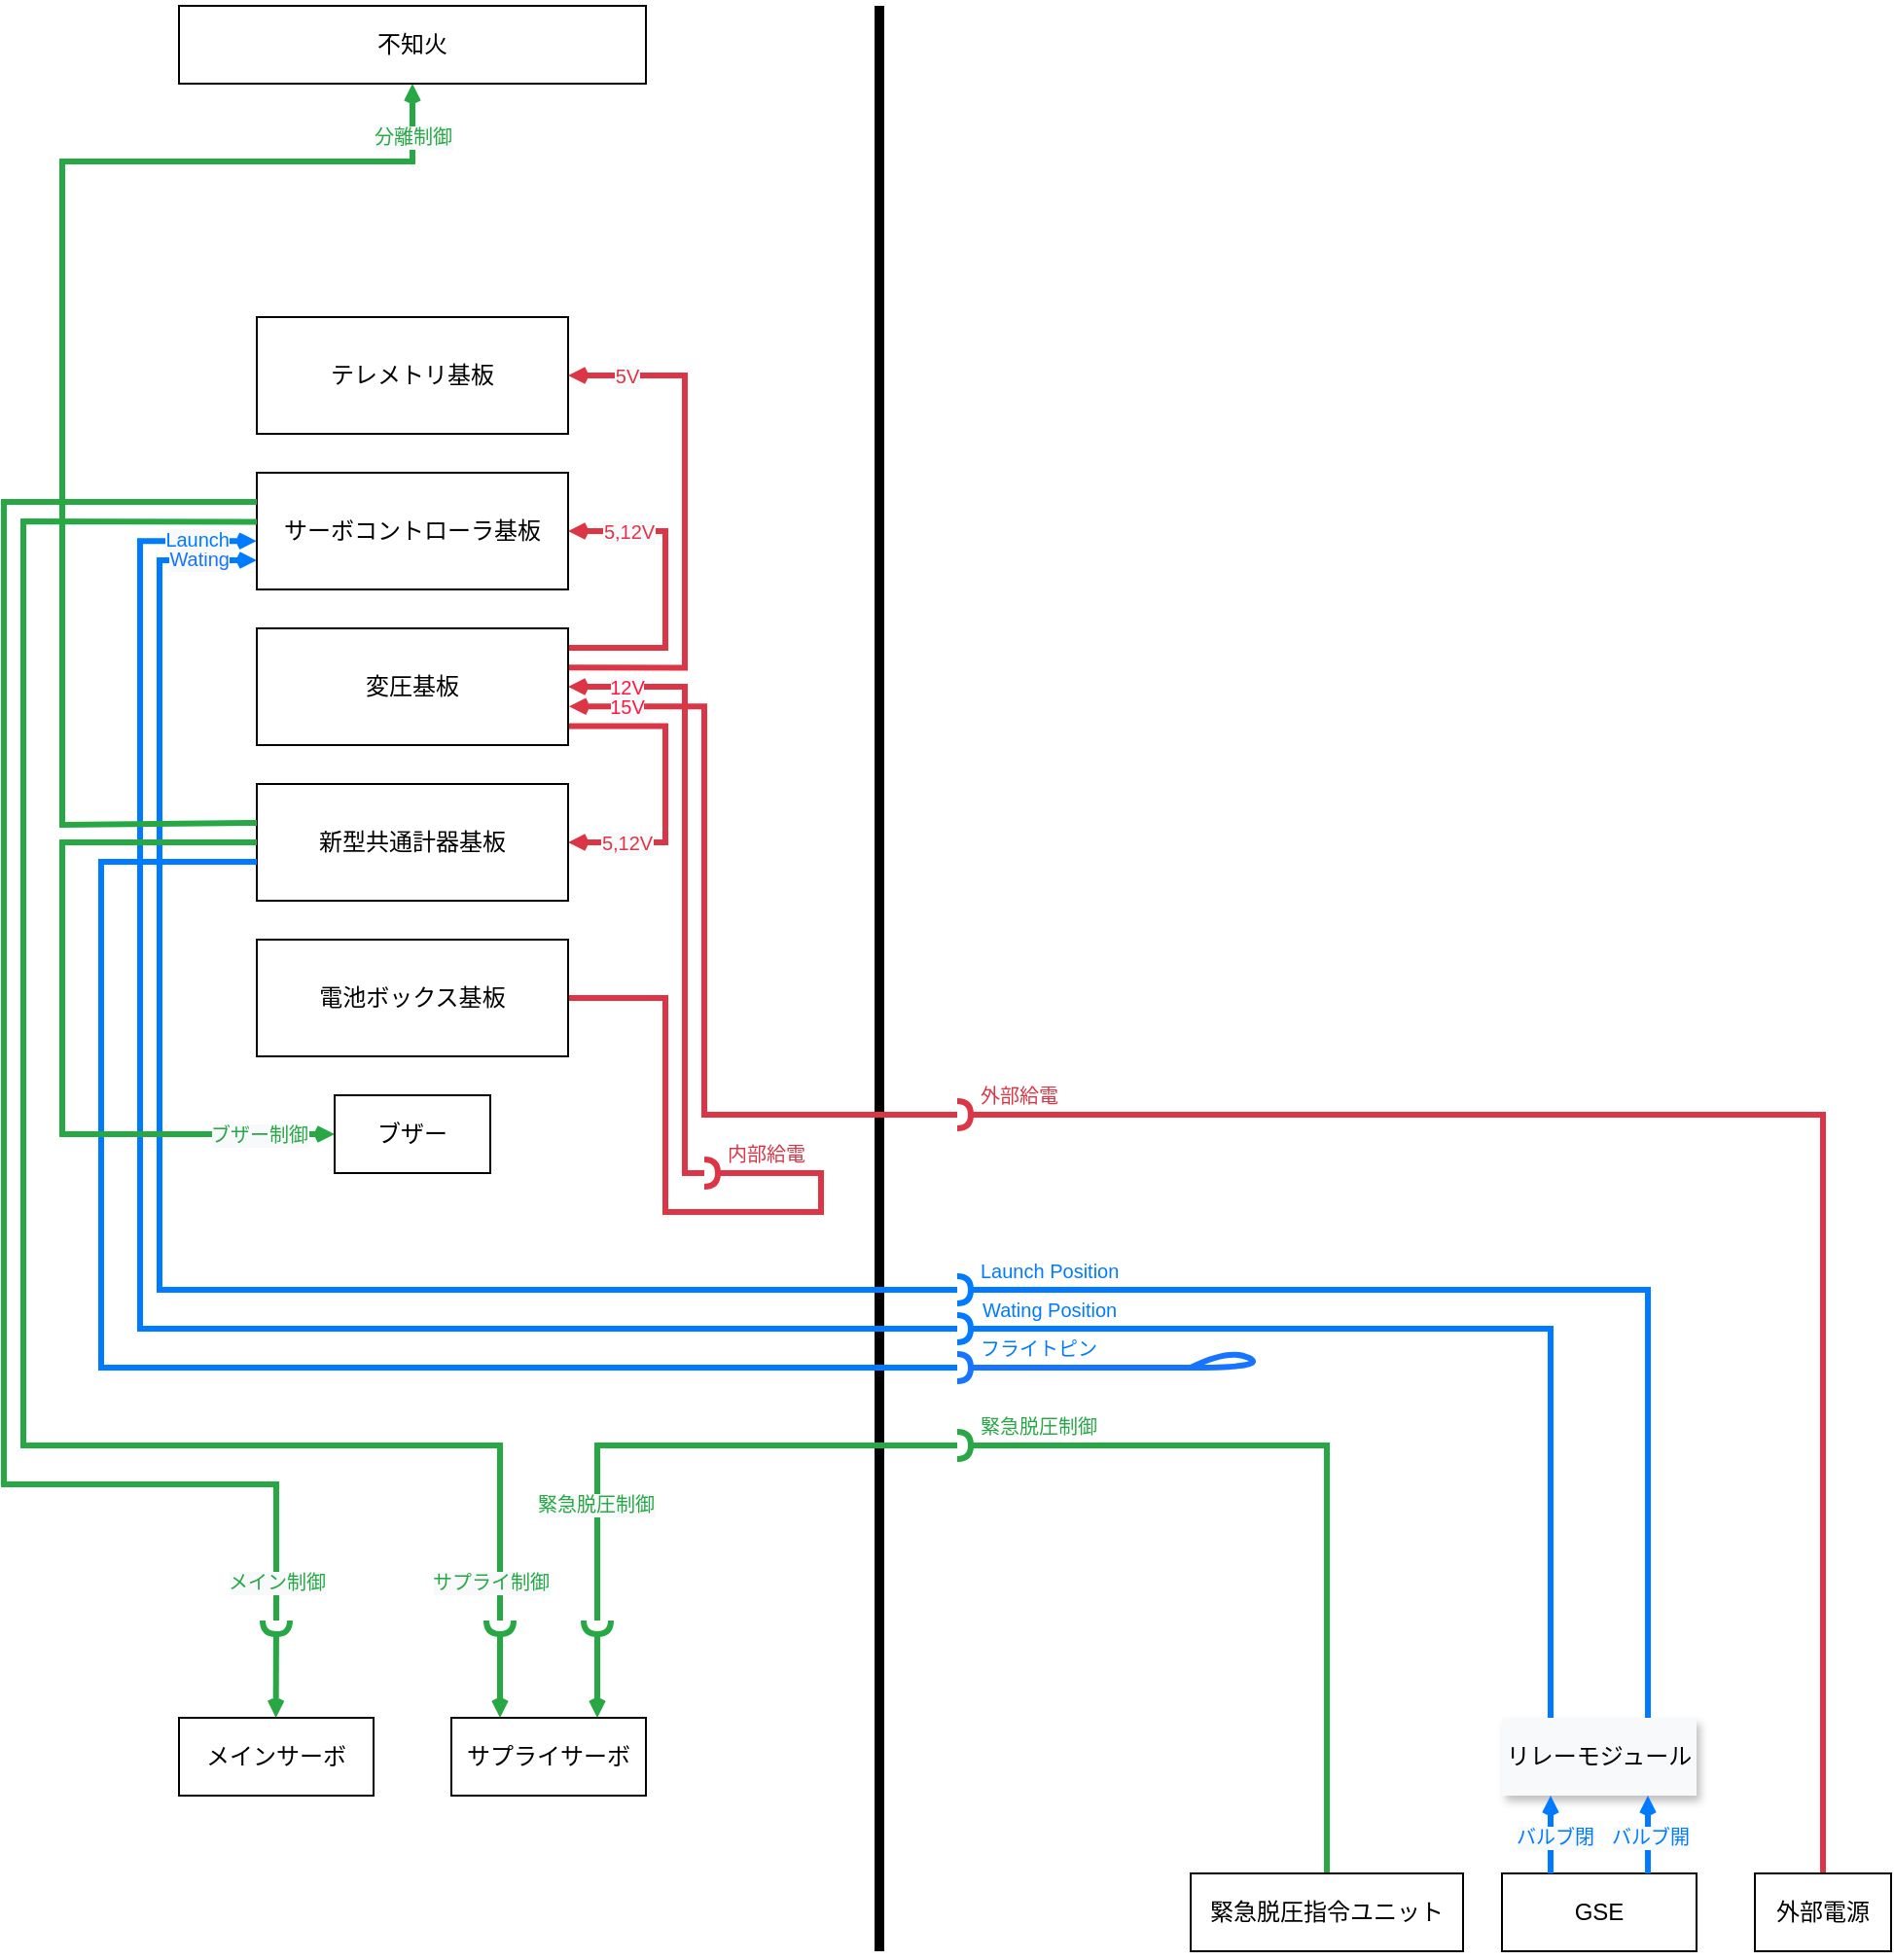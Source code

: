 <mxfile version="20.8.10" type="device"><diagram name="ページ1" id="RDKd6F3h3SmliLMJjihW"><mxGraphModel dx="1408" dy="1649" grid="1" gridSize="10" guides="1" tooltips="1" connect="1" arrows="1" fold="1" page="1" pageScale="1" pageWidth="1169" pageHeight="827" background="#FFFFFF" math="0" shadow="0"><root><mxCell id="0"/><mxCell id="1" parent="0"/><mxCell id="mbNNruc0HYY2q454crbm-18" value="" style="endArrow=none;html=1;rounded=0;labelBackgroundColor=none;strokeWidth=5;fontSize=12;fontColor=#FF1744;strokeColor=#000000;" parent="1" edge="1"><mxGeometry width="50" height="50" relative="1" as="geometry"><mxPoint x="560" y="880" as="sourcePoint"/><mxPoint x="560" y="-120" as="targetPoint"/></mxGeometry></mxCell><mxCell id="mbNNruc0HYY2q454crbm-1" value="テレメトリ基板" style="rounded=0;whiteSpace=wrap;html=1;fontSize=12;strokeColor=default;fillColor=#FFFFFF;fontColor=default;labelBackgroundColor=none;shadow=0;glass=0;" parent="1" vertex="1"><mxGeometry x="240" y="40" width="160" height="60" as="geometry"/></mxCell><mxCell id="mbNNruc0HYY2q454crbm-22" style="edgeStyle=orthogonalEdgeStyle;rounded=0;orthogonalLoop=1;jettySize=auto;html=1;exitX=0;exitY=0.75;exitDx=0;exitDy=0;labelBackgroundColor=none;strokeColor=#007bff;strokeWidth=3;fontSize=10;fontColor=#272727;startArrow=open;startFill=0;endArrow=none;endFill=0;jumpSize=6;startSize=3;" parent="1" source="mbNNruc0HYY2q454crbm-2" edge="1"><mxGeometry relative="1" as="geometry"><mxPoint x="600" y="540" as="targetPoint"/><Array as="points"><mxPoint x="190" y="165"/><mxPoint x="190" y="540"/></Array></mxGeometry></mxCell><mxCell id="mbNNruc0HYY2q454crbm-29" value="Wating" style="edgeLabel;html=1;align=right;verticalAlign=middle;resizable=0;points=[];fontSize=10;fontColor=#1774FF;labelBackgroundColor=#F8F9FA;" parent="mbNNruc0HYY2q454crbm-22" vertex="1" connectable="0"><mxGeometry x="-0.93" y="-1" relative="1" as="geometry"><mxPoint x="15" as="offset"/></mxGeometry></mxCell><mxCell id="mbNNruc0HYY2q454crbm-2" value="サーボコントローラ基板" style="rounded=0;whiteSpace=wrap;html=1;fontSize=12;fontColor=default;strokeColor=default;fillColor=#FFFFFF;labelBackgroundColor=none;shadow=0;glass=0;" parent="1" vertex="1"><mxGeometry x="240" y="120" width="160" height="60" as="geometry"/></mxCell><mxCell id="mbNNruc0HYY2q454crbm-6" style="edgeStyle=orthogonalEdgeStyle;rounded=0;orthogonalLoop=1;jettySize=auto;html=1;exitX=0.998;exitY=0.837;exitDx=0;exitDy=0;entryX=1;entryY=0.5;entryDx=0;entryDy=0;fontSize=12;fillColor=#f8cecc;strokeColor=#dc3545;strokeWidth=3;exitPerimeter=0;endArrow=open;endFill=0;startSize=6;endSize=3;" parent="1" source="mbNNruc0HYY2q454crbm-3" target="mbNNruc0HYY2q454crbm-4" edge="1"><mxGeometry relative="1" as="geometry"><Array as="points"><mxPoint x="450" y="250"/><mxPoint x="450" y="310"/></Array></mxGeometry></mxCell><mxCell id="mbNNruc0HYY2q454crbm-7" value="5,12V" style="edgeLabel;html=1;align=center;verticalAlign=middle;resizable=0;points=[];fontSize=10;labelBackgroundColor=#F8F9FA;fontColor=#dc3545;" parent="mbNNruc0HYY2q454crbm-6" vertex="1" connectable="0"><mxGeometry x="0.665" relative="1" as="geometry"><mxPoint x="3" as="offset"/></mxGeometry></mxCell><mxCell id="mbNNruc0HYY2q454crbm-9" style="edgeStyle=orthogonalEdgeStyle;rounded=0;orthogonalLoop=1;jettySize=auto;html=1;exitX=0.998;exitY=0.167;exitDx=0;exitDy=0;entryX=1;entryY=0.5;entryDx=0;entryDy=0;strokeColor=#dc3545;strokeWidth=3;fontSize=12;fontColor=#FFFFFF;exitPerimeter=0;endArrow=open;endFill=0;endSize=3;" parent="1" source="mbNNruc0HYY2q454crbm-3" target="mbNNruc0HYY2q454crbm-2" edge="1"><mxGeometry relative="1" as="geometry"><Array as="points"><mxPoint x="450" y="210"/><mxPoint x="450" y="150"/></Array></mxGeometry></mxCell><mxCell id="mbNNruc0HYY2q454crbm-10" value="5,12V" style="edgeLabel;html=1;align=center;verticalAlign=middle;resizable=0;points=[];fontSize=10;fontColor=#dc3545;labelBackgroundColor=#F8F9FA;" parent="mbNNruc0HYY2q454crbm-9" vertex="1" connectable="0"><mxGeometry x="0.643" relative="1" as="geometry"><mxPoint x="2" as="offset"/></mxGeometry></mxCell><mxCell id="mbNNruc0HYY2q454crbm-11" style="edgeStyle=orthogonalEdgeStyle;rounded=0;orthogonalLoop=1;jettySize=auto;html=1;exitX=0.999;exitY=0.336;exitDx=0;exitDy=0;entryX=1;entryY=0.5;entryDx=0;entryDy=0;strokeColor=#dc3545;strokeWidth=3;fontSize=12;fontColor=#FF1744;exitPerimeter=0;labelBackgroundColor=none;endArrow=open;endFill=0;endSize=3;" parent="1" source="mbNNruc0HYY2q454crbm-3" target="mbNNruc0HYY2q454crbm-1" edge="1"><mxGeometry relative="1" as="geometry"><Array as="points"><mxPoint x="460" y="220"/><mxPoint x="460" y="70"/></Array></mxGeometry></mxCell><mxCell id="mbNNruc0HYY2q454crbm-12" value="5V" style="edgeLabel;html=1;align=center;verticalAlign=middle;resizable=0;points=[];fontSize=10;fontColor=#dc3545;labelBackgroundColor=#F8F9FA;" parent="mbNNruc0HYY2q454crbm-11" vertex="1" connectable="0"><mxGeometry x="0.655" y="1" relative="1" as="geometry"><mxPoint x="-17" y="-1" as="offset"/></mxGeometry></mxCell><mxCell id="mbNNruc0HYY2q454crbm-13" style="edgeStyle=orthogonalEdgeStyle;rounded=0;orthogonalLoop=1;jettySize=auto;html=1;exitX=1;exitY=0.5;exitDx=0;exitDy=0;labelBackgroundColor=none;strokeColor=#dc3545;strokeWidth=3;fontSize=12;fontColor=#FF1744;endArrow=none;endFill=0;startArrow=open;startFill=0;endSize=6;startSize=3;" parent="1" source="mbNNruc0HYY2q454crbm-3" edge="1"><mxGeometry relative="1" as="geometry"><mxPoint x="470" y="480" as="targetPoint"/><Array as="points"><mxPoint x="460" y="230"/><mxPoint x="460" y="480"/></Array></mxGeometry></mxCell><mxCell id="mbNNruc0HYY2q454crbm-14" value="12V" style="edgeLabel;html=1;align=center;verticalAlign=middle;resizable=0;points=[];fontSize=10;fontColor=#FF1744;labelBackgroundColor=#F8F9FA;" parent="mbNNruc0HYY2q454crbm-13" vertex="1" connectable="0"><mxGeometry relative="1" as="geometry"><mxPoint x="-30" y="-100" as="offset"/></mxGeometry></mxCell><mxCell id="mbNNruc0HYY2q454crbm-17" style="edgeStyle=orthogonalEdgeStyle;rounded=0;orthogonalLoop=1;jettySize=auto;html=1;exitX=1.003;exitY=0.669;exitDx=0;exitDy=0;labelBackgroundColor=none;strokeColor=#dc3545;strokeWidth=3;fontSize=12;fontColor=#FF1744;startArrow=open;startFill=0;endArrow=none;endFill=0;exitPerimeter=0;startSize=3;endSize=6;" parent="1" source="mbNNruc0HYY2q454crbm-3" edge="1"><mxGeometry relative="1" as="geometry"><mxPoint x="600" y="450" as="targetPoint"/><Array as="points"><mxPoint x="470" y="240"/><mxPoint x="470" y="450"/><mxPoint x="600" y="450"/></Array></mxGeometry></mxCell><mxCell id="mbNNruc0HYY2q454crbm-21" value="15V" style="edgeLabel;html=1;align=center;verticalAlign=middle;resizable=0;points=[];fontSize=10;fontColor=#FF1744;labelBackgroundColor=#F8F9FA;" parent="mbNNruc0HYY2q454crbm-17" vertex="1" connectable="0"><mxGeometry relative="1" as="geometry"><mxPoint x="-40" y="-135" as="offset"/></mxGeometry></mxCell><mxCell id="mbNNruc0HYY2q454crbm-3" value="変圧基板" style="rounded=0;whiteSpace=wrap;html=1;strokeColor=default;fillColor=#FFFFFF;labelBackgroundColor=none;fontColor=default;shadow=0;glass=0;" parent="1" vertex="1"><mxGeometry x="240" y="200" width="160" height="60" as="geometry"/></mxCell><mxCell id="mbNNruc0HYY2q454crbm-4" value="新型共通計器基板" style="rounded=0;whiteSpace=wrap;html=1;fontSize=12;fontColor=default;strokeColor=default;fillColor=#FFFFFF;labelBackgroundColor=none;shadow=0;glass=0;" parent="1" vertex="1"><mxGeometry x="240" y="280" width="160" height="60" as="geometry"/></mxCell><mxCell id="mbNNruc0HYY2q454crbm-15" style="edgeStyle=orthogonalEdgeStyle;rounded=0;orthogonalLoop=1;jettySize=auto;html=1;exitX=1;exitY=0.5;exitDx=0;exitDy=0;labelBackgroundColor=none;strokeColor=#dc3545;strokeWidth=3;fontSize=12;fontColor=#FF1744;startArrow=none;startFill=0;endArrow=halfCircle;endFill=0;endSize=3;" parent="1" source="mbNNruc0HYY2q454crbm-5" edge="1"><mxGeometry relative="1" as="geometry"><mxPoint x="470" y="480" as="targetPoint"/><Array as="points"><mxPoint x="450" y="390"/><mxPoint x="450" y="500"/><mxPoint x="530" y="500"/><mxPoint x="530" y="480"/></Array></mxGeometry></mxCell><mxCell id="mbNNruc0HYY2q454crbm-16" value="内部給電" style="edgeLabel;html=1;align=left;verticalAlign=middle;resizable=0;points=[];fontSize=10;fontColor=#dc3545;labelBackgroundColor=none;" parent="mbNNruc0HYY2q454crbm-15" vertex="1" connectable="0"><mxGeometry x="0.871" y="2" relative="1" as="geometry"><mxPoint x="-11" y="-12" as="offset"/></mxGeometry></mxCell><mxCell id="mbNNruc0HYY2q454crbm-5" value="電池ボックス基板" style="rounded=0;whiteSpace=wrap;html=1;fontSize=12;strokeColor=default;fillColor=#FFFFFF;fontColor=default;labelBackgroundColor=none;shadow=0;glass=0;" parent="1" vertex="1"><mxGeometry x="240" y="360" width="160" height="60" as="geometry"/></mxCell><mxCell id="mbNNruc0HYY2q454crbm-19" value="" style="endArrow=halfCircle;html=1;rounded=0;labelBackgroundColor=none;strokeColor=#dc3545;strokeWidth=3;fontSize=12;fontColor=#FF1744;endFill=0;endSize=3;exitX=0.5;exitY=0;exitDx=0;exitDy=0;" parent="1" source="mbNNruc0HYY2q454crbm-56" edge="1"><mxGeometry width="50" height="50" relative="1" as="geometry"><mxPoint x="1040" y="450" as="sourcePoint"/><mxPoint x="600" y="450" as="targetPoint"/><Array as="points"><mxPoint x="1045" y="450"/></Array></mxGeometry></mxCell><mxCell id="mbNNruc0HYY2q454crbm-20" value="外部給電" style="edgeLabel;html=1;align=left;verticalAlign=middle;resizable=0;points=[];fontSize=10;fontColor=#dc3545;labelBackgroundColor=none;" parent="mbNNruc0HYY2q454crbm-19" vertex="1" connectable="0"><mxGeometry x="0.337" y="1" relative="1" as="geometry"><mxPoint x="-267" y="-11" as="offset"/></mxGeometry></mxCell><mxCell id="mbNNruc0HYY2q454crbm-23" value="" style="endArrow=halfCircle;html=1;rounded=0;labelBackgroundColor=none;strokeColor=#007bff;strokeWidth=3;fontSize=12;fontColor=#FF1744;endFill=0;endSize=3;exitX=0.75;exitY=0;exitDx=0;exitDy=0;" parent="1" source="mbNNruc0HYY2q454crbm-55" edge="1"><mxGeometry width="50" height="50" relative="1" as="geometry"><mxPoint x="960" y="540" as="sourcePoint"/><mxPoint x="600" y="540" as="targetPoint"/><Array as="points"><mxPoint x="955" y="540"/></Array></mxGeometry></mxCell><mxCell id="mbNNruc0HYY2q454crbm-24" value="&lt;font&gt;Launch Position&lt;/font&gt;" style="edgeLabel;html=1;align=left;verticalAlign=middle;resizable=0;points=[];fontSize=10;fontColor=#007bff;labelBackgroundColor=none;" parent="mbNNruc0HYY2q454crbm-23" vertex="1" connectable="0"><mxGeometry x="0.337" y="1" relative="1" as="geometry"><mxPoint x="-181" y="-11" as="offset"/></mxGeometry></mxCell><mxCell id="mbNNruc0HYY2q454crbm-25" style="edgeStyle=orthogonalEdgeStyle;rounded=0;orthogonalLoop=1;jettySize=auto;html=1;labelBackgroundColor=none;strokeColor=#007bff;strokeWidth=3;fontSize=10;fontColor=#272727;startArrow=open;startFill=0;endArrow=none;endFill=0;exitX=-0.001;exitY=0.585;exitDx=0;exitDy=0;exitPerimeter=0;endSize=6;startSize=3;" parent="1" source="mbNNruc0HYY2q454crbm-2" edge="1"><mxGeometry relative="1" as="geometry"><mxPoint x="600" y="560" as="targetPoint"/><mxPoint x="240" y="150" as="sourcePoint"/><Array as="points"><mxPoint x="180" y="155"/><mxPoint x="180" y="560"/><mxPoint x="600" y="560"/></Array></mxGeometry></mxCell><mxCell id="mbNNruc0HYY2q454crbm-30" value="Launch" style="edgeLabel;align=right;verticalAlign=middle;resizable=0;points=[];fontSize=10;fontColor=#007bff;labelBackgroundColor=#F8F9FA;labelBorderColor=none;html=1;" parent="mbNNruc0HYY2q454crbm-25" vertex="1" connectable="0"><mxGeometry x="-0.938" y="-1" relative="1" as="geometry"><mxPoint x="14" as="offset"/></mxGeometry></mxCell><mxCell id="mbNNruc0HYY2q454crbm-26" value="" style="endArrow=halfCircle;html=1;rounded=0;labelBackgroundColor=none;strokeColor=#007bff;strokeWidth=3;fontSize=12;fontColor=#FF1744;endFill=0;endSize=3;exitX=0.25;exitY=0;exitDx=0;exitDy=0;" parent="1" source="mbNNruc0HYY2q454crbm-55" edge="1"><mxGeometry width="50" height="50" relative="1" as="geometry"><mxPoint x="880" y="560" as="sourcePoint"/><mxPoint x="600" y="560" as="targetPoint"/><Array as="points"><mxPoint x="905" y="560"/></Array></mxGeometry></mxCell><mxCell id="mbNNruc0HYY2q454crbm-27" value="&lt;font&gt;Wating Position&lt;/font&gt;" style="edgeLabel;html=1;align=left;verticalAlign=middle;resizable=0;points=[];fontSize=10;fontColor=#007bff;labelBackgroundColor=none;" parent="mbNNruc0HYY2q454crbm-26" vertex="1" connectable="0"><mxGeometry x="0.337" y="1" relative="1" as="geometry"><mxPoint x="-157" y="-11" as="offset"/></mxGeometry></mxCell><mxCell id="mbNNruc0HYY2q454crbm-31" value="" style="endArrow=none;html=1;rounded=0;labelBackgroundColor=none;strokeColor=#007bff;strokeWidth=3;fontSize=10;fontColor=#1774FF;" parent="1" edge="1"><mxGeometry width="50" height="50" relative="1" as="geometry"><mxPoint x="600" y="580" as="sourcePoint"/><mxPoint x="240" y="320" as="targetPoint"/><Array as="points"><mxPoint x="160" y="580"/><mxPoint x="160" y="320"/></Array></mxGeometry></mxCell><mxCell id="mbNNruc0HYY2q454crbm-32" value="" style="endArrow=halfCircle;html=1;rounded=0;labelBackgroundColor=none;strokeColor=#1774FF;strokeWidth=3;fontSize=12;fontColor=#FF1744;endFill=0;endSize=3;" parent="1" edge="1"><mxGeometry width="50" height="50" relative="1" as="geometry"><mxPoint x="720" y="580" as="sourcePoint"/><mxPoint x="600" y="580" as="targetPoint"/></mxGeometry></mxCell><mxCell id="mbNNruc0HYY2q454crbm-33" value="&lt;font&gt;フライトピン&lt;/font&gt;" style="edgeLabel;html=1;align=left;verticalAlign=middle;resizable=0;points=[];fontSize=10;fontColor=#007bff;labelBackgroundColor=none;" parent="mbNNruc0HYY2q454crbm-32" vertex="1" connectable="0"><mxGeometry x="0.337" y="1" relative="1" as="geometry"><mxPoint x="-30" y="-11" as="offset"/></mxGeometry></mxCell><mxCell id="mbNNruc0HYY2q454crbm-34" value="" style="endArrow=none;html=1;labelBackgroundColor=none;strokeColor=#1774FF;strokeWidth=3;fontSize=10;fontColor=#1774FF;curved=1;" parent="1" edge="1"><mxGeometry width="50" height="50" relative="1" as="geometry"><mxPoint x="720" y="580" as="sourcePoint"/><mxPoint x="720" y="580" as="targetPoint"/><Array as="points"><mxPoint x="760" y="580"/><mxPoint x="740" y="570"/></Array></mxGeometry></mxCell><mxCell id="mbNNruc0HYY2q454crbm-35" value="" style="endArrow=none;html=1;labelBackgroundColor=none;strokeColor=#28a745;strokeWidth=3;fontSize=10;fontColor=#1774FF;endSize=6;entryX=0;entryY=0.333;entryDx=0;entryDy=0;entryPerimeter=0;rounded=0;exitX=0.5;exitY=1;exitDx=0;exitDy=0;startArrow=open;startFill=0;startSize=3;" parent="1" source="mbNNruc0HYY2q454crbm-36" target="mbNNruc0HYY2q454crbm-4" edge="1"><mxGeometry width="50" height="50" relative="1" as="geometry"><mxPoint x="320" y="-50" as="sourcePoint"/><mxPoint x="160" y="230" as="targetPoint"/><Array as="points"><mxPoint x="320" y="-40"/><mxPoint x="140" y="-40"/><mxPoint x="140" y="301"/></Array></mxGeometry></mxCell><mxCell id="mbNNruc0HYY2q454crbm-37" value="分離制御" style="edgeLabel;html=1;align=center;verticalAlign=middle;resizable=0;points=[];fontSize=10;fontColor=#28a745;labelBackgroundColor=#f8f9fa;" parent="mbNNruc0HYY2q454crbm-35" vertex="1" connectable="0"><mxGeometry x="-0.919" relative="1" as="geometry"><mxPoint as="offset"/></mxGeometry></mxCell><mxCell id="mbNNruc0HYY2q454crbm-36" value="不知火" style="rounded=0;whiteSpace=wrap;html=1;fontSize=12;strokeColor=default;fillColor=#FFFFFF;fontColor=default;labelBackgroundColor=none;glass=0;shadow=0;" parent="1" vertex="1"><mxGeometry x="200" y="-120" width="240" height="40" as="geometry"/></mxCell><mxCell id="mbNNruc0HYY2q454crbm-38" value="ブザー" style="rounded=0;whiteSpace=wrap;html=1;fontSize=12;strokeColor=default;fillColor=#FFFFFF;fontColor=default;labelBackgroundColor=none;shadow=0;glass=0;" parent="1" vertex="1"><mxGeometry x="280" y="440" width="80" height="40" as="geometry"/></mxCell><mxCell id="mbNNruc0HYY2q454crbm-39" value="" style="endArrow=none;html=1;rounded=0;labelBackgroundColor=none;strokeColor=#28a745;strokeWidth=3;fontSize=10;fontColor=#00E676;startSize=3;endSize=6;jumpSize=6;exitX=0;exitY=0.5;exitDx=0;exitDy=0;startArrow=open;startFill=0;" parent="1" source="mbNNruc0HYY2q454crbm-38" edge="1"><mxGeometry width="50" height="50" relative="1" as="geometry"><mxPoint x="150" y="460" as="sourcePoint"/><mxPoint x="240" y="310" as="targetPoint"/><Array as="points"><mxPoint x="140" y="460"/><mxPoint x="140" y="310"/></Array></mxGeometry></mxCell><mxCell id="mbNNruc0HYY2q454crbm-40" value="ブザー制御" style="edgeLabel;html=1;align=center;verticalAlign=middle;resizable=0;points=[];fontSize=10;fontColor=#28a745;labelBackgroundColor=#F8F9FA;" parent="mbNNruc0HYY2q454crbm-39" vertex="1" connectable="0"><mxGeometry x="-0.849" y="-2" relative="1" as="geometry"><mxPoint x="-10" y="2" as="offset"/></mxGeometry></mxCell><mxCell id="mbNNruc0HYY2q454crbm-41" value="メインサーボ" style="rounded=0;whiteSpace=wrap;html=1;fontSize=12;strokeColor=default;fillColor=#FFFFFF;fontColor=default;labelBackgroundColor=none;shadow=0;glass=0;" parent="1" vertex="1"><mxGeometry x="200" y="760" width="100" height="40" as="geometry"/></mxCell><mxCell id="mbNNruc0HYY2q454crbm-42" value="サプライサーボ" style="rounded=0;whiteSpace=wrap;html=1;fontSize=12;strokeColor=default;fillColor=#FFFFFF;fontColor=default;labelBackgroundColor=none;shadow=0;glass=0;" parent="1" vertex="1"><mxGeometry x="340" y="760" width="100" height="40" as="geometry"/></mxCell><mxCell id="mbNNruc0HYY2q454crbm-43" value="" style="endArrow=none;html=1;rounded=0;labelBackgroundColor=none;strokeColor=#28a745;strokeWidth=3;fontSize=10;fontColor=#00E676;startSize=3;endSize=6;jumpSize=6;endFill=0;startArrow=none;startFill=0;entryX=0;entryY=0.42;entryDx=0;entryDy=0;entryPerimeter=0;" parent="1" target="mbNNruc0HYY2q454crbm-2" edge="1"><mxGeometry width="50" height="50" relative="1" as="geometry"><mxPoint x="365" y="710" as="sourcePoint"/><mxPoint x="240" y="140" as="targetPoint"/><Array as="points"><mxPoint x="365" y="620"/><mxPoint x="120" y="620"/><mxPoint x="120" y="145"/></Array></mxGeometry></mxCell><mxCell id="mbNNruc0HYY2q454crbm-44" value="サプライ制御" style="edgeLabel;html=1;align=center;verticalAlign=middle;resizable=0;points=[];fontSize=10;fontColor=#28a745;labelBackgroundColor=#F8F9FA;" parent="mbNNruc0HYY2q454crbm-43" vertex="1" connectable="0"><mxGeometry x="-0.903" y="-3" relative="1" as="geometry"><mxPoint x="-8" y="25" as="offset"/></mxGeometry></mxCell><mxCell id="mbNNruc0HYY2q454crbm-45" value="" style="endArrow=none;html=1;rounded=0;labelBackgroundColor=none;strokeColor=#28a745;strokeWidth=3;fontSize=10;fontColor=#00E676;startSize=3;endSize=6;jumpSize=6;entryX=0;entryY=0.25;entryDx=0;entryDy=0;startArrow=none;startFill=0;" parent="1" target="mbNNruc0HYY2q454crbm-2" edge="1"><mxGeometry width="50" height="50" relative="1" as="geometry"><mxPoint x="250" y="710" as="sourcePoint"/><mxPoint x="240" y="130" as="targetPoint"/><Array as="points"><mxPoint x="250" y="640"/><mxPoint x="110" y="640"/><mxPoint x="110" y="135"/></Array></mxGeometry></mxCell><mxCell id="mbNNruc0HYY2q454crbm-46" value="メイン制御" style="edgeLabel;html=1;align=center;verticalAlign=middle;resizable=0;points=[];fontSize=10;fontColor=#28a745;labelBackgroundColor=#F8F9FA;" parent="mbNNruc0HYY2q454crbm-45" vertex="1" connectable="0"><mxGeometry x="-0.93" relative="1" as="geometry"><mxPoint y="9" as="offset"/></mxGeometry></mxCell><mxCell id="mbNNruc0HYY2q454crbm-47" value="" style="endArrow=none;html=1;rounded=0;labelBackgroundColor=none;strokeColor=#28a745;strokeWidth=3;fontSize=10;fontColor=#00E676;startSize=3;endSize=6;jumpSize=6;startArrow=none;startFill=0;" parent="1" edge="1"><mxGeometry width="50" height="50" relative="1" as="geometry"><mxPoint x="415" y="710" as="sourcePoint"/><mxPoint x="600" y="620" as="targetPoint"/><Array as="points"><mxPoint x="415" y="620"/></Array></mxGeometry></mxCell><mxCell id="mbNNruc0HYY2q454crbm-50" value="緊急脱圧制御" style="edgeLabel;html=1;align=center;verticalAlign=middle;resizable=0;points=[];fontSize=10;fontColor=#28a745;labelBackgroundColor=#F8F9FA;" parent="mbNNruc0HYY2q454crbm-47" vertex="1" connectable="0"><mxGeometry x="-0.802" y="1" relative="1" as="geometry"><mxPoint y="-33" as="offset"/></mxGeometry></mxCell><mxCell id="mbNNruc0HYY2q454crbm-48" value="" style="endArrow=halfCircle;html=1;rounded=0;labelBackgroundColor=none;strokeColor=#28a745;strokeWidth=3;fontSize=12;fontColor=#FF1744;endFill=0;endSize=3;exitX=0.5;exitY=0;exitDx=0;exitDy=0;" parent="1" source="mbNNruc0HYY2q454crbm-53" edge="1"><mxGeometry width="50" height="50" relative="1" as="geometry"><mxPoint x="800" y="620" as="sourcePoint"/><mxPoint x="600" y="620" as="targetPoint"/><Array as="points"><mxPoint x="790" y="620"/></Array></mxGeometry></mxCell><mxCell id="mbNNruc0HYY2q454crbm-49" value="&lt;font&gt;緊急脱圧制御&lt;/font&gt;" style="edgeLabel;html=1;align=left;verticalAlign=middle;resizable=0;points=[];fontSize=10;fontColor=#28a745;labelBackgroundColor=none;" parent="mbNNruc0HYY2q454crbm-48" vertex="1" connectable="0"><mxGeometry x="0.337" y="1" relative="1" as="geometry"><mxPoint x="-126" y="-11" as="offset"/></mxGeometry></mxCell><mxCell id="mbNNruc0HYY2q454crbm-51" value="" style="endArrow=halfCircle;html=1;rounded=0;labelBackgroundColor=none;strokeColor=#28a745;strokeWidth=3;fontSize=10;fontColor=#121212;startSize=3;endSize=3;jumpSize=6;startArrow=open;startFill=0;endFill=0;" parent="1" edge="1"><mxGeometry width="50" height="50" relative="1" as="geometry"><mxPoint x="249.8" y="760" as="sourcePoint"/><mxPoint x="250" y="710" as="targetPoint"/></mxGeometry></mxCell><mxCell id="mbNNruc0HYY2q454crbm-52" value="" style="endArrow=halfCircle;html=1;rounded=0;labelBackgroundColor=none;strokeColor=#28a745;strokeWidth=3;fontSize=10;fontColor=#121212;startSize=3;endSize=3;jumpSize=6;startArrow=open;startFill=0;endFill=0;exitX=0.25;exitY=0;exitDx=0;exitDy=0;" parent="1" source="mbNNruc0HYY2q454crbm-42" edge="1"><mxGeometry width="50" height="50" relative="1" as="geometry"><mxPoint x="370.0" y="760.0" as="sourcePoint"/><mxPoint x="365" y="710" as="targetPoint"/></mxGeometry></mxCell><mxCell id="mbNNruc0HYY2q454crbm-53" value="緊急脱圧指令ユニット" style="rounded=0;whiteSpace=wrap;html=1;fontSize=12;fontColor=default;strokeColor=default;fillColor=#FFFFFF;labelBackgroundColor=none;shadow=0;glass=0;" parent="1" vertex="1"><mxGeometry x="720" y="840" width="140" height="40" as="geometry"/></mxCell><mxCell id="mbNNruc0HYY2q454crbm-54" value="GSE" style="rounded=0;whiteSpace=wrap;html=1;fontSize=12;fontColor=default;strokeColor=default;fillColor=#FFFFFF;labelBackgroundColor=none;shadow=0;glass=0;" parent="1" vertex="1"><mxGeometry x="880" y="840" width="100" height="40" as="geometry"/></mxCell><mxCell id="mbNNruc0HYY2q454crbm-55" value="リレーモジュール" style="rounded=0;whiteSpace=wrap;html=1;fontSize=12;fontColor=default;strokeColor=none;fillColor=#f8f9fa;labelBackgroundColor=none;shadow=1;" parent="1" vertex="1"><mxGeometry x="880" y="760" width="100" height="40" as="geometry"/></mxCell><mxCell id="mbNNruc0HYY2q454crbm-56" value="外部電源" style="rounded=0;whiteSpace=wrap;html=1;fontSize=12;fontColor=default;strokeColor=default;fillColor=#FFFFFF;gradientColor=none;labelBackgroundColor=none;shadow=0;glass=0;" parent="1" vertex="1"><mxGeometry x="1010" y="840" width="70" height="40" as="geometry"/></mxCell><mxCell id="mbNNruc0HYY2q454crbm-57" value="" style="endArrow=open;html=1;rounded=0;labelBackgroundColor=none;strokeColor=#007bff;strokeWidth=3;fontSize=10;fontColor=#121212;startSize=3;endSize=3;jumpSize=6;entryX=0.25;entryY=1;entryDx=0;entryDy=0;endFill=0;" parent="1" target="mbNNruc0HYY2q454crbm-55" edge="1"><mxGeometry width="50" height="50" relative="1" as="geometry"><mxPoint x="905" y="840" as="sourcePoint"/><mxPoint x="955" y="790" as="targetPoint"/></mxGeometry></mxCell><mxCell id="mbNNruc0HYY2q454crbm-59" value="バルブ閉" style="edgeLabel;html=1;align=center;verticalAlign=middle;resizable=0;points=[];fontSize=10;fontColor=#007bff;labelBackgroundColor=#F8F9FA;" parent="mbNNruc0HYY2q454crbm-57" vertex="1" connectable="0"><mxGeometry x="0.322" y="-2" relative="1" as="geometry"><mxPoint y="7" as="offset"/></mxGeometry></mxCell><mxCell id="mbNNruc0HYY2q454crbm-58" value="" style="endArrow=open;html=1;rounded=0;labelBackgroundColor=none;strokeColor=#007bff;strokeWidth=3;fontSize=10;fontColor=#121212;startSize=3;endSize=3;jumpSize=6;entryX=0.75;entryY=1;entryDx=0;entryDy=0;exitX=0.75;exitY=0;exitDx=0;exitDy=0;startArrow=none;startFill=0;endFill=0;" parent="1" source="mbNNruc0HYY2q454crbm-54" target="mbNNruc0HYY2q454crbm-55" edge="1"><mxGeometry width="50" height="50" relative="1" as="geometry"><mxPoint x="950" y="840" as="sourcePoint"/><mxPoint x="950" y="800" as="targetPoint"/></mxGeometry></mxCell><mxCell id="mbNNruc0HYY2q454crbm-60" value="バルブ開" style="edgeLabel;html=1;align=center;verticalAlign=middle;resizable=0;points=[];fontSize=10;fontColor=#007bff;labelBackgroundColor=#F8F9FA;" parent="mbNNruc0HYY2q454crbm-58" vertex="1" connectable="0"><mxGeometry x="0.381" y="-1" relative="1" as="geometry"><mxPoint y="8" as="offset"/></mxGeometry></mxCell><mxCell id="eRC_hcZ0zzZElODuZ8YQ-4" value="" style="endArrow=halfCircle;html=1;rounded=0;labelBackgroundColor=none;strokeColor=#28a745;strokeWidth=3;fontSize=10;fontColor=#121212;startSize=3;endSize=3;jumpSize=6;startArrow=open;startFill=0;endFill=0;exitX=0.75;exitY=0;exitDx=0;exitDy=0;" edge="1" parent="1" source="mbNNruc0HYY2q454crbm-42"><mxGeometry width="50" height="50" relative="1" as="geometry"><mxPoint x="420" y="760.0" as="sourcePoint"/><mxPoint x="415" y="710" as="targetPoint"/></mxGeometry></mxCell></root></mxGraphModel></diagram></mxfile>